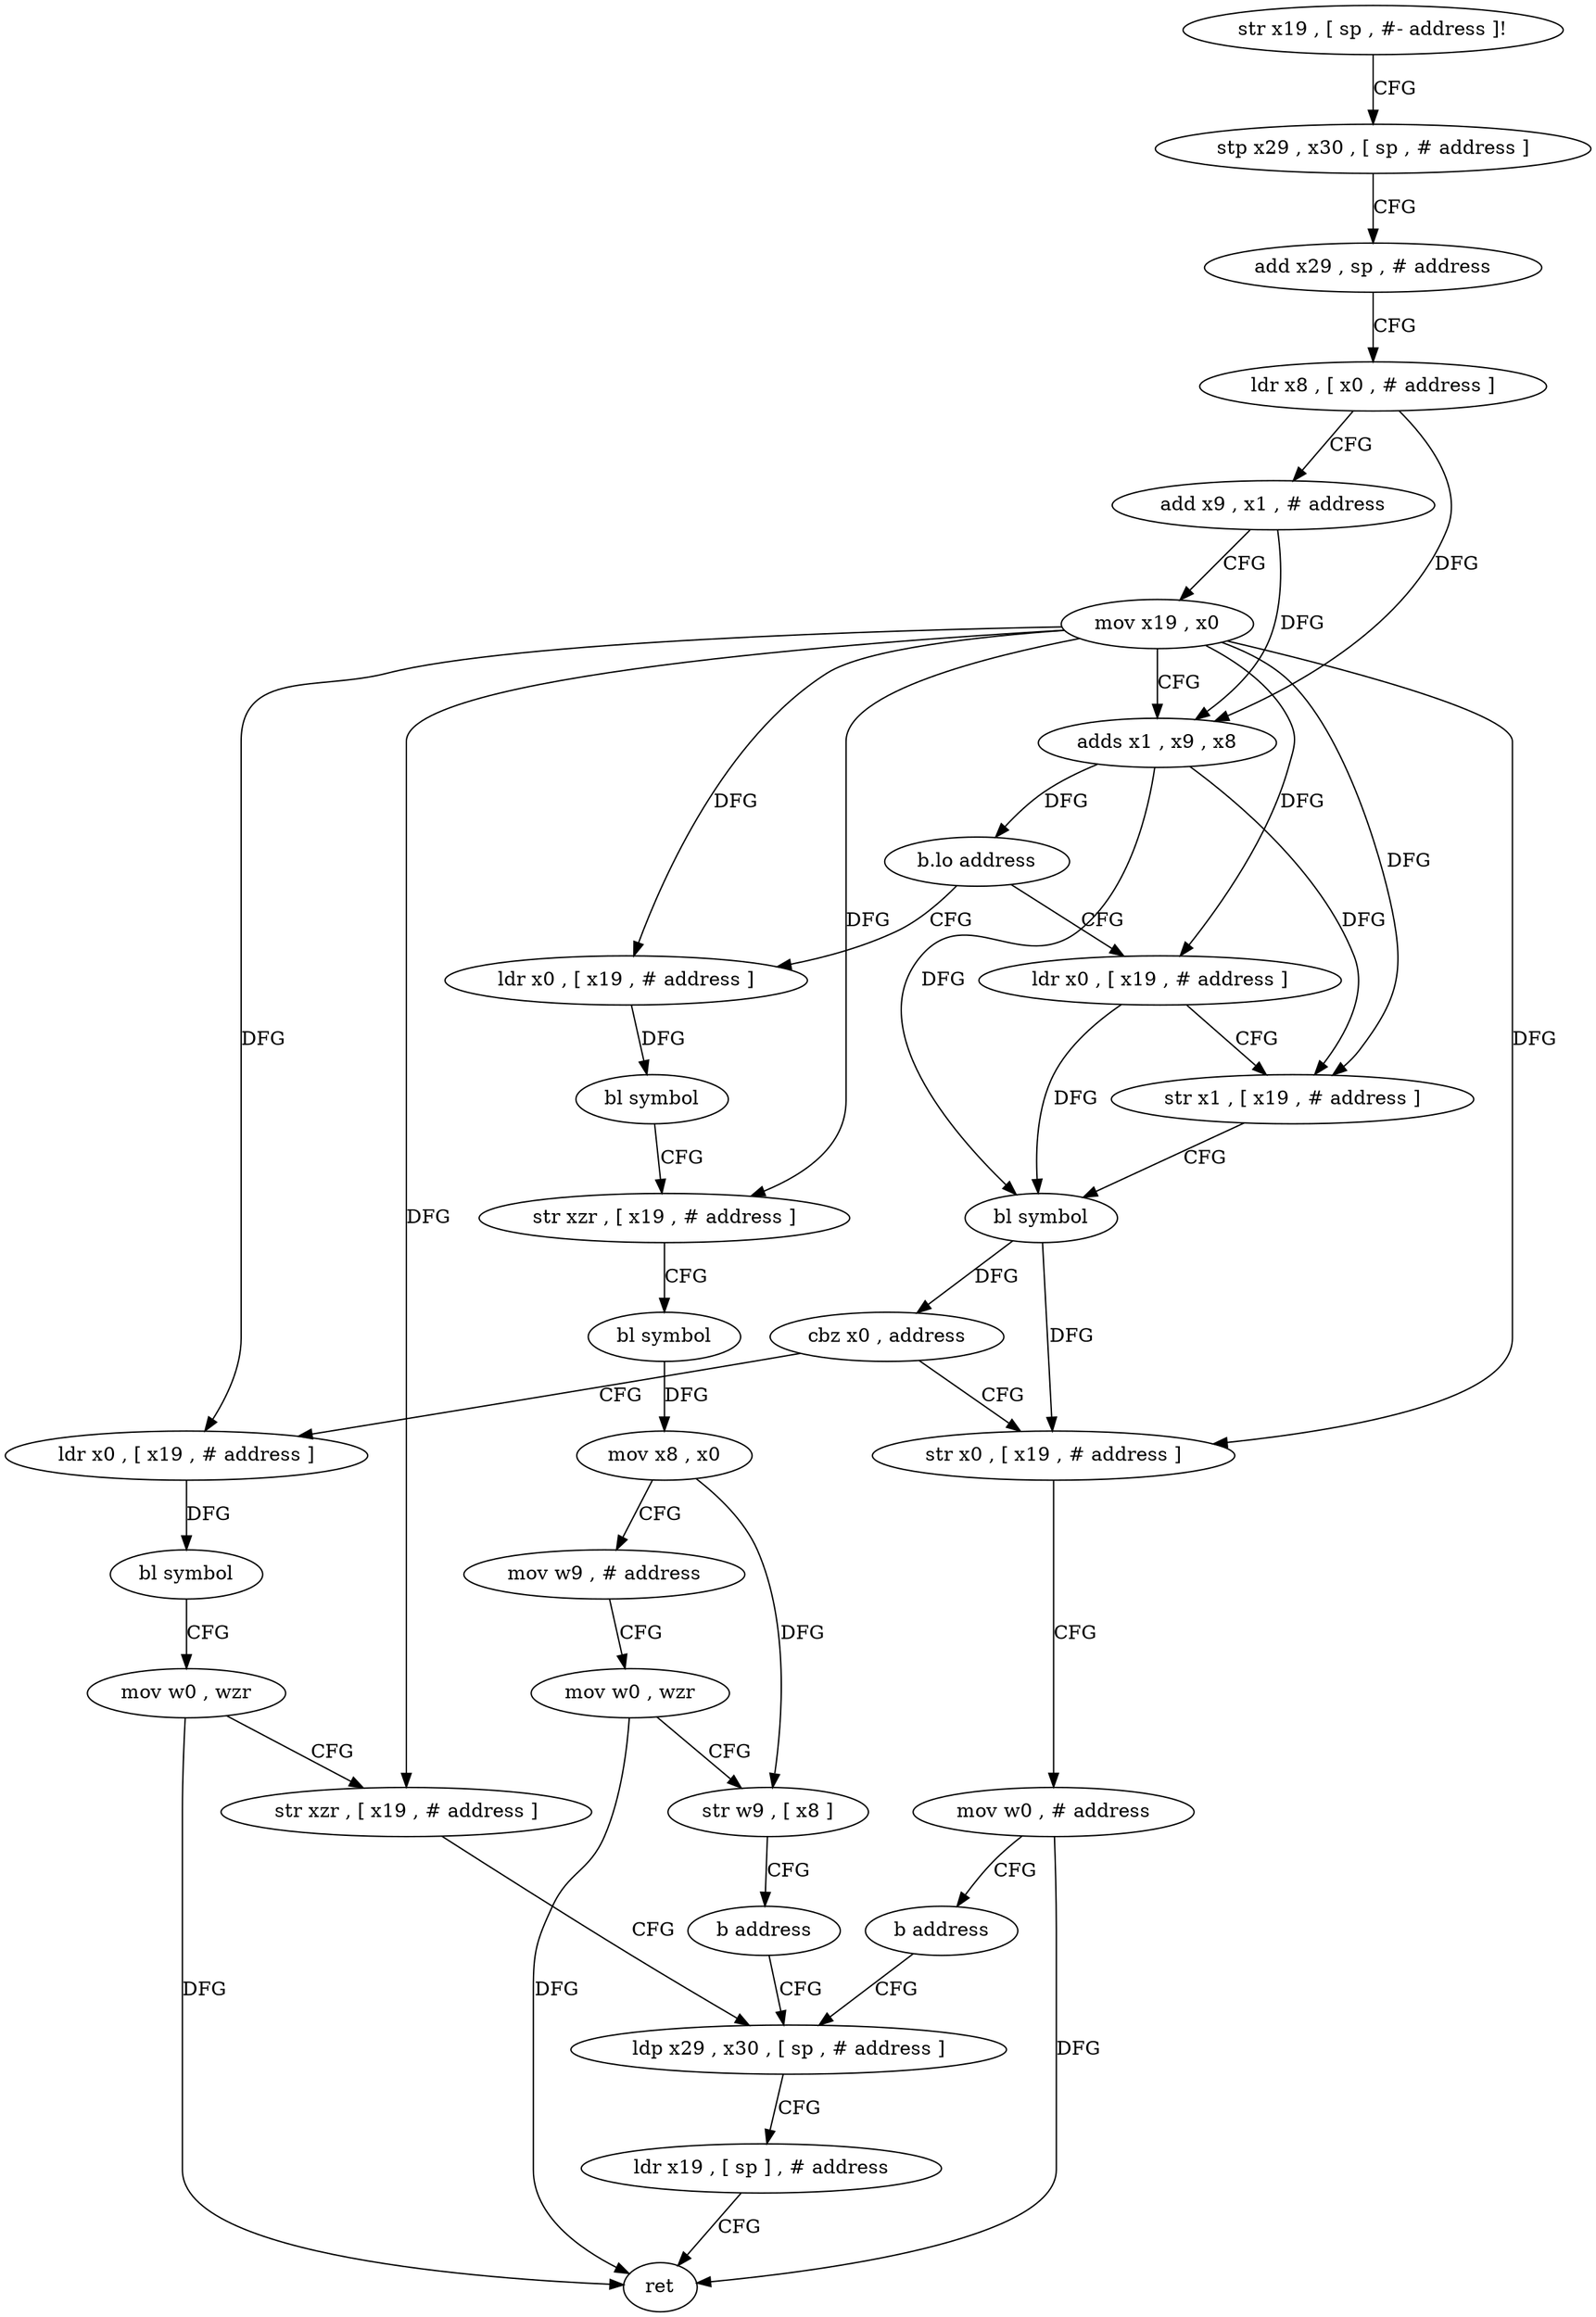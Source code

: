 digraph "func" {
"4209368" [label = "str x19 , [ sp , #- address ]!" ]
"4209372" [label = "stp x29 , x30 , [ sp , # address ]" ]
"4209376" [label = "add x29 , sp , # address" ]
"4209380" [label = "ldr x8 , [ x0 , # address ]" ]
"4209384" [label = "add x9 , x1 , # address" ]
"4209388" [label = "mov x19 , x0" ]
"4209392" [label = "adds x1 , x9 , x8" ]
"4209396" [label = "b.lo address" ]
"4209436" [label = "ldr x0 , [ x19 , # address ]" ]
"4209400" [label = "ldr x0 , [ x19 , # address ]" ]
"4209440" [label = "str x1 , [ x19 , # address ]" ]
"4209444" [label = "bl symbol" ]
"4209448" [label = "cbz x0 , address" ]
"4209464" [label = "ldr x0 , [ x19 , # address ]" ]
"4209452" [label = "str x0 , [ x19 , # address ]" ]
"4209404" [label = "bl symbol" ]
"4209408" [label = "str xzr , [ x19 , # address ]" ]
"4209412" [label = "bl symbol" ]
"4209416" [label = "mov x8 , x0" ]
"4209420" [label = "mov w9 , # address" ]
"4209424" [label = "mov w0 , wzr" ]
"4209428" [label = "str w9 , [ x8 ]" ]
"4209432" [label = "b address" ]
"4209480" [label = "ldp x29 , x30 , [ sp , # address ]" ]
"4209468" [label = "bl symbol" ]
"4209472" [label = "mov w0 , wzr" ]
"4209476" [label = "str xzr , [ x19 , # address ]" ]
"4209456" [label = "mov w0 , # address" ]
"4209460" [label = "b address" ]
"4209484" [label = "ldr x19 , [ sp ] , # address" ]
"4209488" [label = "ret" ]
"4209368" -> "4209372" [ label = "CFG" ]
"4209372" -> "4209376" [ label = "CFG" ]
"4209376" -> "4209380" [ label = "CFG" ]
"4209380" -> "4209384" [ label = "CFG" ]
"4209380" -> "4209392" [ label = "DFG" ]
"4209384" -> "4209388" [ label = "CFG" ]
"4209384" -> "4209392" [ label = "DFG" ]
"4209388" -> "4209392" [ label = "CFG" ]
"4209388" -> "4209436" [ label = "DFG" ]
"4209388" -> "4209440" [ label = "DFG" ]
"4209388" -> "4209400" [ label = "DFG" ]
"4209388" -> "4209408" [ label = "DFG" ]
"4209388" -> "4209464" [ label = "DFG" ]
"4209388" -> "4209476" [ label = "DFG" ]
"4209388" -> "4209452" [ label = "DFG" ]
"4209392" -> "4209396" [ label = "DFG" ]
"4209392" -> "4209440" [ label = "DFG" ]
"4209392" -> "4209444" [ label = "DFG" ]
"4209396" -> "4209436" [ label = "CFG" ]
"4209396" -> "4209400" [ label = "CFG" ]
"4209436" -> "4209440" [ label = "CFG" ]
"4209436" -> "4209444" [ label = "DFG" ]
"4209400" -> "4209404" [ label = "DFG" ]
"4209440" -> "4209444" [ label = "CFG" ]
"4209444" -> "4209448" [ label = "DFG" ]
"4209444" -> "4209452" [ label = "DFG" ]
"4209448" -> "4209464" [ label = "CFG" ]
"4209448" -> "4209452" [ label = "CFG" ]
"4209464" -> "4209468" [ label = "DFG" ]
"4209452" -> "4209456" [ label = "CFG" ]
"4209404" -> "4209408" [ label = "CFG" ]
"4209408" -> "4209412" [ label = "CFG" ]
"4209412" -> "4209416" [ label = "DFG" ]
"4209416" -> "4209420" [ label = "CFG" ]
"4209416" -> "4209428" [ label = "DFG" ]
"4209420" -> "4209424" [ label = "CFG" ]
"4209424" -> "4209428" [ label = "CFG" ]
"4209424" -> "4209488" [ label = "DFG" ]
"4209428" -> "4209432" [ label = "CFG" ]
"4209432" -> "4209480" [ label = "CFG" ]
"4209480" -> "4209484" [ label = "CFG" ]
"4209468" -> "4209472" [ label = "CFG" ]
"4209472" -> "4209476" [ label = "CFG" ]
"4209472" -> "4209488" [ label = "DFG" ]
"4209476" -> "4209480" [ label = "CFG" ]
"4209456" -> "4209460" [ label = "CFG" ]
"4209456" -> "4209488" [ label = "DFG" ]
"4209460" -> "4209480" [ label = "CFG" ]
"4209484" -> "4209488" [ label = "CFG" ]
}
